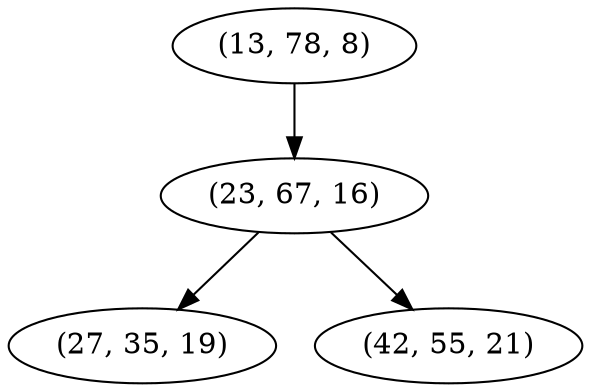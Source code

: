 digraph tree {
    "(13, 78, 8)";
    "(23, 67, 16)";
    "(27, 35, 19)";
    "(42, 55, 21)";
    "(13, 78, 8)" -> "(23, 67, 16)";
    "(23, 67, 16)" -> "(27, 35, 19)";
    "(23, 67, 16)" -> "(42, 55, 21)";
}
